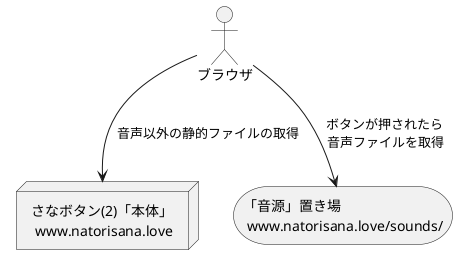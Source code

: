 @startuml
actor browser as "ブラウザ"
node main as "さなボタン(2)「本体」\n www.natorisana.love"
storage sounds as "「音源」置き場\n www.natorisana.love/sounds/"

browser --> main: 音声以外の静的ファイルの取得
browser --> sounds: ボタンが押されたら\n 音声ファイルを取得
@enduml
